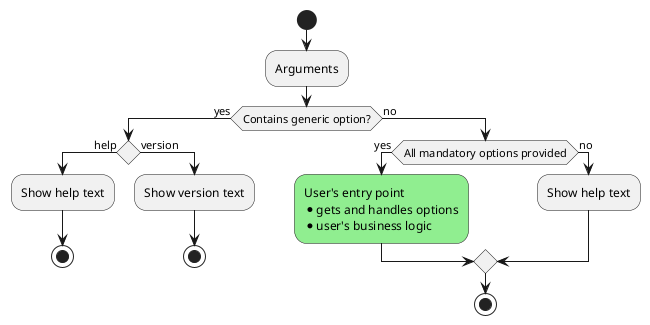 @startuml
start
:Arguments;
if (Сontains generic option?) then (yes)
    if () then (help)
        :Show help text;
        stop
    else (version)
        :Show version text;
        stop
    endif
else (no)
    if (All mandatory options provided) then (yes)
        #lightgreen:User's entry point\n*gets and handles options\n*user's business logic;
    else (no)
        :Show help text;
endif



stop
@enduml
